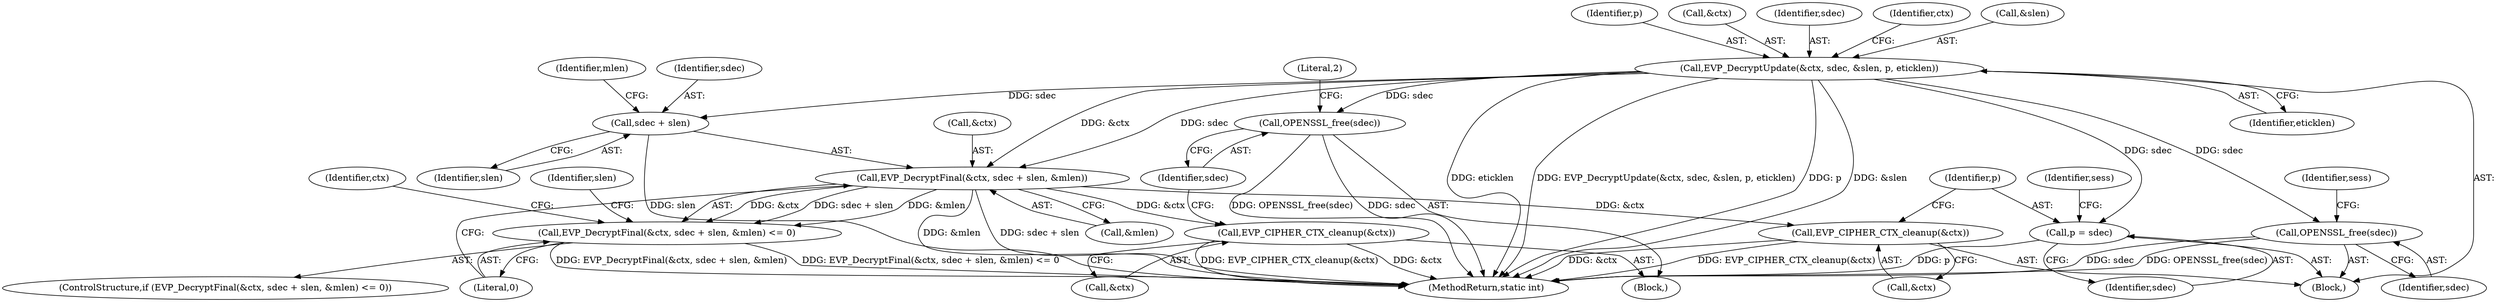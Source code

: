 digraph "0_openssl_7fd4ce6a997be5f5c9e744ac527725c2850de203@API" {
"1000284" [label="(Call,EVP_DecryptUpdate(&ctx, sdec, &slen, p, eticklen))"];
"1000294" [label="(Call,EVP_DecryptFinal(&ctx, sdec + slen, &mlen))"];
"1000293" [label="(Call,EVP_DecryptFinal(&ctx, sdec + slen, &mlen) <= 0)"];
"1000304" [label="(Call,EVP_CIPHER_CTX_cleanup(&ctx))"];
"1000314" [label="(Call,EVP_CIPHER_CTX_cleanup(&ctx))"];
"1000297" [label="(Call,sdec + slen)"];
"1000307" [label="(Call,OPENSSL_free(sdec))"];
"1000317" [label="(Call,p = sdec)"];
"1000327" [label="(Call,OPENSSL_free(sdec))"];
"1000290" [label="(Identifier,p)"];
"1000300" [label="(Call,&mlen)"];
"1000302" [label="(Literal,0)"];
"1000327" [label="(Call,OPENSSL_free(sdec))"];
"1000317" [label="(Call,p = sdec)"];
"1000285" [label="(Call,&ctx)"];
"1000287" [label="(Identifier,sdec)"];
"1000303" [label="(Block,)"];
"1000330" [label="(Identifier,sess)"];
"1000315" [label="(Call,&ctx)"];
"1000304" [label="(Call,EVP_CIPHER_CTX_cleanup(&ctx))"];
"1000319" [label="(Identifier,sdec)"];
"1000284" [label="(Call,EVP_DecryptUpdate(&ctx, sdec, &slen, p, eticklen))"];
"1000296" [label="(Identifier,ctx)"];
"1000295" [label="(Call,&ctx)"];
"1000306" [label="(Identifier,ctx)"];
"1000305" [label="(Call,&ctx)"];
"1000318" [label="(Identifier,p)"];
"1000288" [label="(Call,&slen)"];
"1000299" [label="(Identifier,slen)"];
"1000297" [label="(Call,sdec + slen)"];
"1000116" [label="(Block,)"];
"1000294" [label="(Call,EVP_DecryptFinal(&ctx, sdec + slen, &mlen))"];
"1000293" [label="(Call,EVP_DecryptFinal(&ctx, sdec + slen, &mlen) <= 0)"];
"1000321" [label="(Identifier,sess)"];
"1000292" [label="(ControlStructure,if (EVP_DecryptFinal(&ctx, sdec + slen, &mlen) <= 0))"];
"1000312" [label="(Identifier,slen)"];
"1000359" [label="(MethodReturn,static int)"];
"1000314" [label="(Call,EVP_CIPHER_CTX_cleanup(&ctx))"];
"1000308" [label="(Identifier,sdec)"];
"1000307" [label="(Call,OPENSSL_free(sdec))"];
"1000328" [label="(Identifier,sdec)"];
"1000301" [label="(Identifier,mlen)"];
"1000298" [label="(Identifier,sdec)"];
"1000291" [label="(Identifier,eticklen)"];
"1000310" [label="(Literal,2)"];
"1000284" -> "1000116"  [label="AST: "];
"1000284" -> "1000291"  [label="CFG: "];
"1000285" -> "1000284"  [label="AST: "];
"1000287" -> "1000284"  [label="AST: "];
"1000288" -> "1000284"  [label="AST: "];
"1000290" -> "1000284"  [label="AST: "];
"1000291" -> "1000284"  [label="AST: "];
"1000296" -> "1000284"  [label="CFG: "];
"1000284" -> "1000359"  [label="DDG: eticklen"];
"1000284" -> "1000359"  [label="DDG: EVP_DecryptUpdate(&ctx, sdec, &slen, p, eticklen)"];
"1000284" -> "1000359"  [label="DDG: p"];
"1000284" -> "1000359"  [label="DDG: &slen"];
"1000284" -> "1000294"  [label="DDG: &ctx"];
"1000284" -> "1000294"  [label="DDG: sdec"];
"1000284" -> "1000297"  [label="DDG: sdec"];
"1000284" -> "1000307"  [label="DDG: sdec"];
"1000284" -> "1000317"  [label="DDG: sdec"];
"1000284" -> "1000327"  [label="DDG: sdec"];
"1000294" -> "1000293"  [label="AST: "];
"1000294" -> "1000300"  [label="CFG: "];
"1000295" -> "1000294"  [label="AST: "];
"1000297" -> "1000294"  [label="AST: "];
"1000300" -> "1000294"  [label="AST: "];
"1000302" -> "1000294"  [label="CFG: "];
"1000294" -> "1000359"  [label="DDG: &mlen"];
"1000294" -> "1000359"  [label="DDG: sdec + slen"];
"1000294" -> "1000293"  [label="DDG: &ctx"];
"1000294" -> "1000293"  [label="DDG: sdec + slen"];
"1000294" -> "1000293"  [label="DDG: &mlen"];
"1000294" -> "1000304"  [label="DDG: &ctx"];
"1000294" -> "1000314"  [label="DDG: &ctx"];
"1000293" -> "1000292"  [label="AST: "];
"1000293" -> "1000302"  [label="CFG: "];
"1000302" -> "1000293"  [label="AST: "];
"1000306" -> "1000293"  [label="CFG: "];
"1000312" -> "1000293"  [label="CFG: "];
"1000293" -> "1000359"  [label="DDG: EVP_DecryptFinal(&ctx, sdec + slen, &mlen)"];
"1000293" -> "1000359"  [label="DDG: EVP_DecryptFinal(&ctx, sdec + slen, &mlen) <= 0"];
"1000304" -> "1000303"  [label="AST: "];
"1000304" -> "1000305"  [label="CFG: "];
"1000305" -> "1000304"  [label="AST: "];
"1000308" -> "1000304"  [label="CFG: "];
"1000304" -> "1000359"  [label="DDG: EVP_CIPHER_CTX_cleanup(&ctx)"];
"1000304" -> "1000359"  [label="DDG: &ctx"];
"1000314" -> "1000116"  [label="AST: "];
"1000314" -> "1000315"  [label="CFG: "];
"1000315" -> "1000314"  [label="AST: "];
"1000318" -> "1000314"  [label="CFG: "];
"1000314" -> "1000359"  [label="DDG: &ctx"];
"1000314" -> "1000359"  [label="DDG: EVP_CIPHER_CTX_cleanup(&ctx)"];
"1000297" -> "1000299"  [label="CFG: "];
"1000298" -> "1000297"  [label="AST: "];
"1000299" -> "1000297"  [label="AST: "];
"1000301" -> "1000297"  [label="CFG: "];
"1000297" -> "1000359"  [label="DDG: slen"];
"1000307" -> "1000303"  [label="AST: "];
"1000307" -> "1000308"  [label="CFG: "];
"1000308" -> "1000307"  [label="AST: "];
"1000310" -> "1000307"  [label="CFG: "];
"1000307" -> "1000359"  [label="DDG: OPENSSL_free(sdec)"];
"1000307" -> "1000359"  [label="DDG: sdec"];
"1000317" -> "1000116"  [label="AST: "];
"1000317" -> "1000319"  [label="CFG: "];
"1000318" -> "1000317"  [label="AST: "];
"1000319" -> "1000317"  [label="AST: "];
"1000321" -> "1000317"  [label="CFG: "];
"1000317" -> "1000359"  [label="DDG: p"];
"1000327" -> "1000116"  [label="AST: "];
"1000327" -> "1000328"  [label="CFG: "];
"1000328" -> "1000327"  [label="AST: "];
"1000330" -> "1000327"  [label="CFG: "];
"1000327" -> "1000359"  [label="DDG: sdec"];
"1000327" -> "1000359"  [label="DDG: OPENSSL_free(sdec)"];
}
